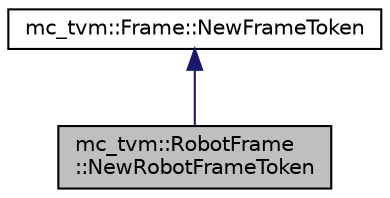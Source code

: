 digraph "mc_tvm::RobotFrame::NewRobotFrameToken"
{
 // INTERACTIVE_SVG=YES
  edge [fontname="Helvetica",fontsize="10",labelfontname="Helvetica",labelfontsize="10"];
  node [fontname="Helvetica",fontsize="10",shape=record];
  Node2 [label="mc_tvm::RobotFrame\l::NewRobotFrameToken",height=0.2,width=0.4,color="black", fillcolor="grey75", style="filled", fontcolor="black"];
  Node3 -> Node2 [dir="back",color="midnightblue",fontsize="10",style="solid",fontname="Helvetica"];
  Node3 [label="mc_tvm::Frame::NewFrameToken",height=0.2,width=0.4,color="black", fillcolor="white", style="filled",URL="$structmc__tvm_1_1Frame_1_1NewFrameToken.html"];
}
